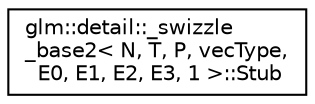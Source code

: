 digraph "Graphical Class Hierarchy"
{
  edge [fontname="Helvetica",fontsize="10",labelfontname="Helvetica",labelfontsize="10"];
  node [fontname="Helvetica",fontsize="10",shape=record];
  rankdir="LR";
  Node1 [label="glm::detail::_swizzle\l_base2\< N, T, P, vecType,\l E0, E1, E2, E3, 1 \>::Stub",height=0.2,width=0.4,color="black", fillcolor="white", style="filled",URL="$structglm_1_1detail_1_1__swizzle__base2_3_01N_00_01T_00_01P_00_01vecType_00_01E0_00_01E1_00_01E2_00_01E3_00_011_01_4_1_1Stub.html"];
}
